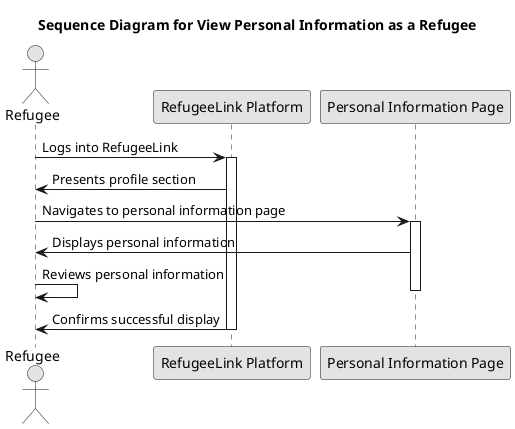 @startuml
skinparam monochrome true
skinparam packageStyle rectangle
skinparam shadowing false

title Sequence Diagram for View Personal Information as a Refugee

actor Refugee
participant "RefugeeLink Platform" as Platform
participant "Personal Information Page" as InfoPage

Refugee -> Platform: Logs into RefugeeLink
activate Platform
Platform -> Refugee: Presents profile section
Refugee -> InfoPage: Navigates to personal information page
activate InfoPage
InfoPage -> Refugee: Displays personal information
Refugee -> Refugee: Reviews personal information
deactivate InfoPage
Platform -> Refugee: Confirms successful display
deactivate Platform

@enduml
